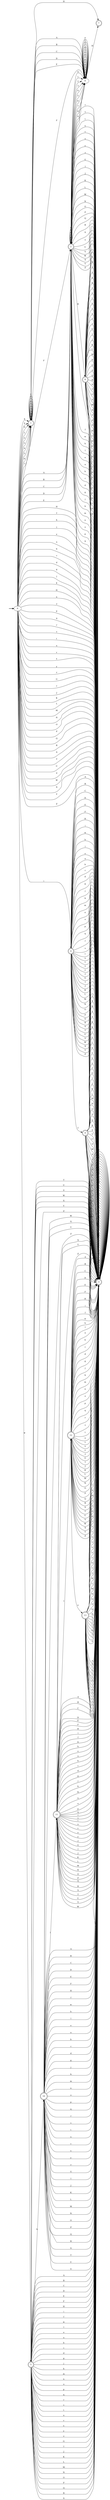 digraph{
rankdir=LR
0 [root=true]
fake [style=invisible]
fake -> 0 [style=bold]
1 [shape=doublecircle]
2 [shape=doublecircle]
3 [shape=doublecircle]
4 [shape=doublecircle]
5 [shape=doublecircle]
6
7 [shape=doublecircle]
8 [shape=doublecircle]
9 [shape=doublecircle]
10 [shape=doublecircle]
11 [shape=doublecircle]
12 [shape=doublecircle]
13 [shape=doublecircle]
0 -> 1 [ label="0" ]
0 -> 1 [ label="1" ]
0 -> 1 [ label="2" ]
0 -> 1 [ label="3" ]
0 -> 1 [ label="4" ]
0 -> 1 [ label="5" ]
0 -> 1 [ label="6" ]
0 -> 1 [ label="7" ]
0 -> 1 [ label="8" ]
0 -> 1 [ label="9" ]
0 -> 2 [ label="A" ]
0 -> 2 [ label="B" ]
0 -> 2 [ label="C" ]
0 -> 2 [ label="D" ]
0 -> 2 [ label="E" ]
0 -> 2 [ label="F" ]
0 -> 3 [ label="H" ]
0 -> 4 [ label="i" ]
0 -> 3 [ label="f" ]
0 -> 5 [ label="w" ]
0 -> 3 [ label="h" ]
0 -> 3 [ label="l" ]
0 -> 3 [ label="e" ]
0 -> 3 [ label="a" ]
0 -> 3 [ label="b" ]
0 -> 3 [ label="c" ]
0 -> 3 [ label="d" ]
0 -> 3 [ label="g" ]
0 -> 3 [ label="j" ]
0 -> 3 [ label="k" ]
0 -> 3 [ label="m" ]
0 -> 3 [ label="n" ]
0 -> 3 [ label="o" ]
0 -> 3 [ label="p" ]
0 -> 3 [ label="q" ]
0 -> 3 [ label="r" ]
0 -> 3 [ label="s" ]
0 -> 3 [ label="t" ]
0 -> 3 [ label="u" ]
0 -> 3 [ label="v" ]
0 -> 3 [ label="x" ]
0 -> 3 [ label="y" ]
0 -> 3 [ label="z" ]
0 -> 3 [ label="G" ]
0 -> 3 [ label="I" ]
0 -> 3 [ label="J" ]
0 -> 3 [ label="K" ]
0 -> 3 [ label="L" ]
0 -> 3 [ label="M" ]
0 -> 3 [ label="N" ]
0 -> 3 [ label="O" ]
0 -> 3 [ label="P" ]
0 -> 3 [ label="Q" ]
0 -> 3 [ label="R" ]
0 -> 3 [ label="S" ]
0 -> 3 [ label="T" ]
0 -> 3 [ label="U" ]
0 -> 3 [ label="V" ]
0 -> 3 [ label="W" ]
0 -> 3 [ label="X" ]
0 -> 3 [ label="Y" ]
0 -> 3 [ label="Z" ]
1 -> 1 [ label="0" ]
1 -> 1 [ label="1" ]
1 -> 1 [ label="2" ]
1 -> 1 [ label="3" ]
1 -> 1 [ label="4" ]
1 -> 1 [ label="5" ]
1 -> 1 [ label="6" ]
1 -> 1 [ label="7" ]
1 -> 1 [ label="8" ]
1 -> 1 [ label="9" ]
1 -> 6 [ label="A" ]
1 -> 6 [ label="B" ]
1 -> 6 [ label="C" ]
1 -> 6 [ label="D" ]
1 -> 6 [ label="E" ]
1 -> 6 [ label="F" ]
1 -> 7 [ label="H" ]
2 -> 6 [ label="0" ]
2 -> 6 [ label="1" ]
2 -> 6 [ label="2" ]
2 -> 6 [ label="3" ]
2 -> 6 [ label="4" ]
2 -> 6 [ label="5" ]
2 -> 6 [ label="6" ]
2 -> 6 [ label="7" ]
2 -> 6 [ label="8" ]
2 -> 6 [ label="9" ]
2 -> 2 [ label="A" ]
2 -> 2 [ label="B" ]
2 -> 2 [ label="C" ]
2 -> 2 [ label="D" ]
2 -> 2 [ label="E" ]
2 -> 2 [ label="F" ]
2 -> 8 [ label="H" ]
2 -> 3 [ label="i" ]
2 -> 3 [ label="f" ]
2 -> 3 [ label="w" ]
2 -> 3 [ label="h" ]
2 -> 3 [ label="l" ]
2 -> 3 [ label="e" ]
2 -> 3 [ label="a" ]
2 -> 3 [ label="b" ]
2 -> 3 [ label="c" ]
2 -> 3 [ label="d" ]
2 -> 3 [ label="g" ]
2 -> 3 [ label="j" ]
2 -> 3 [ label="k" ]
2 -> 3 [ label="m" ]
2 -> 3 [ label="n" ]
2 -> 3 [ label="o" ]
2 -> 3 [ label="p" ]
2 -> 3 [ label="q" ]
2 -> 3 [ label="r" ]
2 -> 3 [ label="s" ]
2 -> 3 [ label="t" ]
2 -> 3 [ label="u" ]
2 -> 3 [ label="v" ]
2 -> 3 [ label="x" ]
2 -> 3 [ label="y" ]
2 -> 3 [ label="z" ]
2 -> 3 [ label="G" ]
2 -> 3 [ label="I" ]
2 -> 3 [ label="J" ]
2 -> 3 [ label="K" ]
2 -> 3 [ label="L" ]
2 -> 3 [ label="M" ]
2 -> 3 [ label="N" ]
2 -> 3 [ label="O" ]
2 -> 3 [ label="P" ]
2 -> 3 [ label="Q" ]
2 -> 3 [ label="R" ]
2 -> 3 [ label="S" ]
2 -> 3 [ label="T" ]
2 -> 3 [ label="U" ]
2 -> 3 [ label="V" ]
2 -> 3 [ label="W" ]
2 -> 3 [ label="X" ]
2 -> 3 [ label="Y" ]
2 -> 3 [ label="Z" ]
3 -> 3 [ label="A" ]
3 -> 3 [ label="B" ]
3 -> 3 [ label="C" ]
3 -> 3 [ label="D" ]
3 -> 3 [ label="E" ]
3 -> 3 [ label="F" ]
3 -> 3 [ label="H" ]
3 -> 3 [ label="i" ]
3 -> 3 [ label="f" ]
3 -> 3 [ label="w" ]
3 -> 3 [ label="h" ]
3 -> 3 [ label="l" ]
3 -> 3 [ label="e" ]
3 -> 3 [ label="a" ]
3 -> 3 [ label="b" ]
3 -> 3 [ label="c" ]
3 -> 3 [ label="d" ]
3 -> 3 [ label="g" ]
3 -> 3 [ label="j" ]
3 -> 3 [ label="k" ]
3 -> 3 [ label="m" ]
3 -> 3 [ label="n" ]
3 -> 3 [ label="o" ]
3 -> 3 [ label="p" ]
3 -> 3 [ label="q" ]
3 -> 3 [ label="r" ]
3 -> 3 [ label="s" ]
3 -> 3 [ label="t" ]
3 -> 3 [ label="u" ]
3 -> 3 [ label="v" ]
3 -> 3 [ label="x" ]
3 -> 3 [ label="y" ]
3 -> 3 [ label="z" ]
3 -> 3 [ label="G" ]
3 -> 3 [ label="I" ]
3 -> 3 [ label="J" ]
3 -> 3 [ label="K" ]
3 -> 3 [ label="L" ]
3 -> 3 [ label="M" ]
3 -> 3 [ label="N" ]
3 -> 3 [ label="O" ]
3 -> 3 [ label="P" ]
3 -> 3 [ label="Q" ]
3 -> 3 [ label="R" ]
3 -> 3 [ label="S" ]
3 -> 3 [ label="T" ]
3 -> 3 [ label="U" ]
3 -> 3 [ label="V" ]
3 -> 3 [ label="W" ]
3 -> 3 [ label="X" ]
3 -> 3 [ label="Y" ]
3 -> 3 [ label="Z" ]
4 -> 3 [ label="A" ]
4 -> 3 [ label="B" ]
4 -> 3 [ label="C" ]
4 -> 3 [ label="D" ]
4 -> 3 [ label="E" ]
4 -> 3 [ label="F" ]
4 -> 3 [ label="H" ]
4 -> 3 [ label="i" ]
4 -> 9 [ label="f" ]
4 -> 3 [ label="w" ]
4 -> 3 [ label="h" ]
4 -> 3 [ label="l" ]
4 -> 3 [ label="e" ]
4 -> 3 [ label="a" ]
4 -> 3 [ label="b" ]
4 -> 3 [ label="c" ]
4 -> 3 [ label="d" ]
4 -> 3 [ label="g" ]
4 -> 3 [ label="j" ]
4 -> 3 [ label="k" ]
4 -> 3 [ label="m" ]
4 -> 3 [ label="n" ]
4 -> 3 [ label="o" ]
4 -> 3 [ label="p" ]
4 -> 3 [ label="q" ]
4 -> 3 [ label="r" ]
4 -> 3 [ label="s" ]
4 -> 3 [ label="t" ]
4 -> 3 [ label="u" ]
4 -> 3 [ label="v" ]
4 -> 3 [ label="x" ]
4 -> 3 [ label="y" ]
4 -> 3 [ label="z" ]
4 -> 3 [ label="G" ]
4 -> 3 [ label="I" ]
4 -> 3 [ label="J" ]
4 -> 3 [ label="K" ]
4 -> 3 [ label="L" ]
4 -> 3 [ label="M" ]
4 -> 3 [ label="N" ]
4 -> 3 [ label="O" ]
4 -> 3 [ label="P" ]
4 -> 3 [ label="Q" ]
4 -> 3 [ label="R" ]
4 -> 3 [ label="S" ]
4 -> 3 [ label="T" ]
4 -> 3 [ label="U" ]
4 -> 3 [ label="V" ]
4 -> 3 [ label="W" ]
4 -> 3 [ label="X" ]
4 -> 3 [ label="Y" ]
4 -> 3 [ label="Z" ]
5 -> 3 [ label="A" ]
5 -> 3 [ label="B" ]
5 -> 3 [ label="C" ]
5 -> 3 [ label="D" ]
5 -> 3 [ label="E" ]
5 -> 3 [ label="F" ]
5 -> 3 [ label="H" ]
5 -> 3 [ label="i" ]
5 -> 3 [ label="f" ]
5 -> 3 [ label="w" ]
5 -> 10 [ label="h" ]
5 -> 3 [ label="l" ]
5 -> 3 [ label="e" ]
5 -> 3 [ label="a" ]
5 -> 3 [ label="b" ]
5 -> 3 [ label="c" ]
5 -> 3 [ label="d" ]
5 -> 3 [ label="g" ]
5 -> 3 [ label="j" ]
5 -> 3 [ label="k" ]
5 -> 3 [ label="m" ]
5 -> 3 [ label="n" ]
5 -> 3 [ label="o" ]
5 -> 3 [ label="p" ]
5 -> 3 [ label="q" ]
5 -> 3 [ label="r" ]
5 -> 3 [ label="s" ]
5 -> 3 [ label="t" ]
5 -> 3 [ label="u" ]
5 -> 3 [ label="v" ]
5 -> 3 [ label="x" ]
5 -> 3 [ label="y" ]
5 -> 3 [ label="z" ]
5 -> 3 [ label="G" ]
5 -> 3 [ label="I" ]
5 -> 3 [ label="J" ]
5 -> 3 [ label="K" ]
5 -> 3 [ label="L" ]
5 -> 3 [ label="M" ]
5 -> 3 [ label="N" ]
5 -> 3 [ label="O" ]
5 -> 3 [ label="P" ]
5 -> 3 [ label="Q" ]
5 -> 3 [ label="R" ]
5 -> 3 [ label="S" ]
5 -> 3 [ label="T" ]
5 -> 3 [ label="U" ]
5 -> 3 [ label="V" ]
5 -> 3 [ label="W" ]
5 -> 3 [ label="X" ]
5 -> 3 [ label="Y" ]
5 -> 3 [ label="Z" ]
6 -> 6 [ label="0" ]
6 -> 6 [ label="1" ]
6 -> 6 [ label="2" ]
6 -> 6 [ label="3" ]
6 -> 6 [ label="4" ]
6 -> 6 [ label="5" ]
6 -> 6 [ label="6" ]
6 -> 6 [ label="7" ]
6 -> 6 [ label="8" ]
6 -> 6 [ label="9" ]
6 -> 6 [ label="A" ]
6 -> 6 [ label="B" ]
6 -> 6 [ label="C" ]
6 -> 6 [ label="D" ]
6 -> 6 [ label="E" ]
6 -> 6 [ label="F" ]
6 -> 7 [ label="H" ]
8 -> 3 [ label="A" ]
8 -> 3 [ label="B" ]
8 -> 3 [ label="C" ]
8 -> 3 [ label="D" ]
8 -> 3 [ label="E" ]
8 -> 3 [ label="F" ]
8 -> 3 [ label="H" ]
8 -> 3 [ label="i" ]
8 -> 3 [ label="f" ]
8 -> 3 [ label="w" ]
8 -> 3 [ label="h" ]
8 -> 3 [ label="l" ]
8 -> 3 [ label="e" ]
8 -> 3 [ label="a" ]
8 -> 3 [ label="b" ]
8 -> 3 [ label="c" ]
8 -> 3 [ label="d" ]
8 -> 3 [ label="g" ]
8 -> 3 [ label="j" ]
8 -> 3 [ label="k" ]
8 -> 3 [ label="m" ]
8 -> 3 [ label="n" ]
8 -> 3 [ label="o" ]
8 -> 3 [ label="p" ]
8 -> 3 [ label="q" ]
8 -> 3 [ label="r" ]
8 -> 3 [ label="s" ]
8 -> 3 [ label="t" ]
8 -> 3 [ label="u" ]
8 -> 3 [ label="v" ]
8 -> 3 [ label="x" ]
8 -> 3 [ label="y" ]
8 -> 3 [ label="z" ]
8 -> 3 [ label="G" ]
8 -> 3 [ label="I" ]
8 -> 3 [ label="J" ]
8 -> 3 [ label="K" ]
8 -> 3 [ label="L" ]
8 -> 3 [ label="M" ]
8 -> 3 [ label="N" ]
8 -> 3 [ label="O" ]
8 -> 3 [ label="P" ]
8 -> 3 [ label="Q" ]
8 -> 3 [ label="R" ]
8 -> 3 [ label="S" ]
8 -> 3 [ label="T" ]
8 -> 3 [ label="U" ]
8 -> 3 [ label="V" ]
8 -> 3 [ label="W" ]
8 -> 3 [ label="X" ]
8 -> 3 [ label="Y" ]
8 -> 3 [ label="Z" ]
9 -> 3 [ label="A" ]
9 -> 3 [ label="B" ]
9 -> 3 [ label="C" ]
9 -> 3 [ label="D" ]
9 -> 3 [ label="E" ]
9 -> 3 [ label="F" ]
9 -> 3 [ label="H" ]
9 -> 3 [ label="i" ]
9 -> 3 [ label="f" ]
9 -> 3 [ label="w" ]
9 -> 3 [ label="h" ]
9 -> 3 [ label="l" ]
9 -> 3 [ label="e" ]
9 -> 3 [ label="a" ]
9 -> 3 [ label="b" ]
9 -> 3 [ label="c" ]
9 -> 3 [ label="d" ]
9 -> 3 [ label="g" ]
9 -> 3 [ label="j" ]
9 -> 3 [ label="k" ]
9 -> 3 [ label="m" ]
9 -> 3 [ label="n" ]
9 -> 3 [ label="o" ]
9 -> 3 [ label="p" ]
9 -> 3 [ label="q" ]
9 -> 3 [ label="r" ]
9 -> 3 [ label="s" ]
9 -> 3 [ label="t" ]
9 -> 3 [ label="u" ]
9 -> 3 [ label="v" ]
9 -> 3 [ label="x" ]
9 -> 3 [ label="y" ]
9 -> 3 [ label="z" ]
9 -> 3 [ label="G" ]
9 -> 3 [ label="I" ]
9 -> 3 [ label="J" ]
9 -> 3 [ label="K" ]
9 -> 3 [ label="L" ]
9 -> 3 [ label="M" ]
9 -> 3 [ label="N" ]
9 -> 3 [ label="O" ]
9 -> 3 [ label="P" ]
9 -> 3 [ label="Q" ]
9 -> 3 [ label="R" ]
9 -> 3 [ label="S" ]
9 -> 3 [ label="T" ]
9 -> 3 [ label="U" ]
9 -> 3 [ label="V" ]
9 -> 3 [ label="W" ]
9 -> 3 [ label="X" ]
9 -> 3 [ label="Y" ]
9 -> 3 [ label="Z" ]
10 -> 3 [ label="A" ]
10 -> 3 [ label="B" ]
10 -> 3 [ label="C" ]
10 -> 3 [ label="D" ]
10 -> 3 [ label="E" ]
10 -> 3 [ label="F" ]
10 -> 3 [ label="H" ]
10 -> 11 [ label="i" ]
10 -> 3 [ label="f" ]
10 -> 3 [ label="w" ]
10 -> 3 [ label="h" ]
10 -> 3 [ label="l" ]
10 -> 3 [ label="e" ]
10 -> 3 [ label="a" ]
10 -> 3 [ label="b" ]
10 -> 3 [ label="c" ]
10 -> 3 [ label="d" ]
10 -> 3 [ label="g" ]
10 -> 3 [ label="j" ]
10 -> 3 [ label="k" ]
10 -> 3 [ label="m" ]
10 -> 3 [ label="n" ]
10 -> 3 [ label="o" ]
10 -> 3 [ label="p" ]
10 -> 3 [ label="q" ]
10 -> 3 [ label="r" ]
10 -> 3 [ label="s" ]
10 -> 3 [ label="t" ]
10 -> 3 [ label="u" ]
10 -> 3 [ label="v" ]
10 -> 3 [ label="x" ]
10 -> 3 [ label="y" ]
10 -> 3 [ label="z" ]
10 -> 3 [ label="G" ]
10 -> 3 [ label="I" ]
10 -> 3 [ label="J" ]
10 -> 3 [ label="K" ]
10 -> 3 [ label="L" ]
10 -> 3 [ label="M" ]
10 -> 3 [ label="N" ]
10 -> 3 [ label="O" ]
10 -> 3 [ label="P" ]
10 -> 3 [ label="Q" ]
10 -> 3 [ label="R" ]
10 -> 3 [ label="S" ]
10 -> 3 [ label="T" ]
10 -> 3 [ label="U" ]
10 -> 3 [ label="V" ]
10 -> 3 [ label="W" ]
10 -> 3 [ label="X" ]
10 -> 3 [ label="Y" ]
10 -> 3 [ label="Z" ]
11 -> 3 [ label="A" ]
11 -> 3 [ label="B" ]
11 -> 3 [ label="C" ]
11 -> 3 [ label="D" ]
11 -> 3 [ label="E" ]
11 -> 3 [ label="F" ]
11 -> 3 [ label="H" ]
11 -> 3 [ label="i" ]
11 -> 3 [ label="f" ]
11 -> 3 [ label="w" ]
11 -> 3 [ label="h" ]
11 -> 12 [ label="l" ]
11 -> 3 [ label="e" ]
11 -> 3 [ label="a" ]
11 -> 3 [ label="b" ]
11 -> 3 [ label="c" ]
11 -> 3 [ label="d" ]
11 -> 3 [ label="g" ]
11 -> 3 [ label="j" ]
11 -> 3 [ label="k" ]
11 -> 3 [ label="m" ]
11 -> 3 [ label="n" ]
11 -> 3 [ label="o" ]
11 -> 3 [ label="p" ]
11 -> 3 [ label="q" ]
11 -> 3 [ label="r" ]
11 -> 3 [ label="s" ]
11 -> 3 [ label="t" ]
11 -> 3 [ label="u" ]
11 -> 3 [ label="v" ]
11 -> 3 [ label="x" ]
11 -> 3 [ label="y" ]
11 -> 3 [ label="z" ]
11 -> 3 [ label="G" ]
11 -> 3 [ label="I" ]
11 -> 3 [ label="J" ]
11 -> 3 [ label="K" ]
11 -> 3 [ label="L" ]
11 -> 3 [ label="M" ]
11 -> 3 [ label="N" ]
11 -> 3 [ label="O" ]
11 -> 3 [ label="P" ]
11 -> 3 [ label="Q" ]
11 -> 3 [ label="R" ]
11 -> 3 [ label="S" ]
11 -> 3 [ label="T" ]
11 -> 3 [ label="U" ]
11 -> 3 [ label="V" ]
11 -> 3 [ label="W" ]
11 -> 3 [ label="X" ]
11 -> 3 [ label="Y" ]
11 -> 3 [ label="Z" ]
12 -> 3 [ label="A" ]
12 -> 3 [ label="B" ]
12 -> 3 [ label="C" ]
12 -> 3 [ label="D" ]
12 -> 3 [ label="E" ]
12 -> 3 [ label="F" ]
12 -> 3 [ label="H" ]
12 -> 3 [ label="i" ]
12 -> 3 [ label="f" ]
12 -> 3 [ label="w" ]
12 -> 3 [ label="h" ]
12 -> 3 [ label="l" ]
12 -> 13 [ label="e" ]
12 -> 3 [ label="a" ]
12 -> 3 [ label="b" ]
12 -> 3 [ label="c" ]
12 -> 3 [ label="d" ]
12 -> 3 [ label="g" ]
12 -> 3 [ label="j" ]
12 -> 3 [ label="k" ]
12 -> 3 [ label="m" ]
12 -> 3 [ label="n" ]
12 -> 3 [ label="o" ]
12 -> 3 [ label="p" ]
12 -> 3 [ label="q" ]
12 -> 3 [ label="r" ]
12 -> 3 [ label="s" ]
12 -> 3 [ label="t" ]
12 -> 3 [ label="u" ]
12 -> 3 [ label="v" ]
12 -> 3 [ label="x" ]
12 -> 3 [ label="y" ]
12 -> 3 [ label="z" ]
12 -> 3 [ label="G" ]
12 -> 3 [ label="I" ]
12 -> 3 [ label="J" ]
12 -> 3 [ label="K" ]
12 -> 3 [ label="L" ]
12 -> 3 [ label="M" ]
12 -> 3 [ label="N" ]
12 -> 3 [ label="O" ]
12 -> 3 [ label="P" ]
12 -> 3 [ label="Q" ]
12 -> 3 [ label="R" ]
12 -> 3 [ label="S" ]
12 -> 3 [ label="T" ]
12 -> 3 [ label="U" ]
12 -> 3 [ label="V" ]
12 -> 3 [ label="W" ]
12 -> 3 [ label="X" ]
12 -> 3 [ label="Y" ]
12 -> 3 [ label="Z" ]
13 -> 3 [ label="A" ]
13 -> 3 [ label="B" ]
13 -> 3 [ label="C" ]
13 -> 3 [ label="D" ]
13 -> 3 [ label="E" ]
13 -> 3 [ label="F" ]
13 -> 3 [ label="H" ]
13 -> 3 [ label="i" ]
13 -> 3 [ label="f" ]
13 -> 3 [ label="w" ]
13 -> 3 [ label="h" ]
13 -> 3 [ label="l" ]
13 -> 3 [ label="e" ]
13 -> 3 [ label="a" ]
13 -> 3 [ label="b" ]
13 -> 3 [ label="c" ]
13 -> 3 [ label="d" ]
13 -> 3 [ label="g" ]
13 -> 3 [ label="j" ]
13 -> 3 [ label="k" ]
13 -> 3 [ label="m" ]
13 -> 3 [ label="n" ]
13 -> 3 [ label="o" ]
13 -> 3 [ label="p" ]
13 -> 3 [ label="q" ]
13 -> 3 [ label="r" ]
13 -> 3 [ label="s" ]
13 -> 3 [ label="t" ]
13 -> 3 [ label="u" ]
13 -> 3 [ label="v" ]
13 -> 3 [ label="x" ]
13 -> 3 [ label="y" ]
13 -> 3 [ label="z" ]
13 -> 3 [ label="G" ]
13 -> 3 [ label="I" ]
13 -> 3 [ label="J" ]
13 -> 3 [ label="K" ]
13 -> 3 [ label="L" ]
13 -> 3 [ label="M" ]
13 -> 3 [ label="N" ]
13 -> 3 [ label="O" ]
13 -> 3 [ label="P" ]
13 -> 3 [ label="Q" ]
13 -> 3 [ label="R" ]
13 -> 3 [ label="S" ]
13 -> 3 [ label="T" ]
13 -> 3 [ label="U" ]
13 -> 3 [ label="V" ]
13 -> 3 [ label="W" ]
13 -> 3 [ label="X" ]
13 -> 3 [ label="Y" ]
13 -> 3 [ label="Z" ]
}
